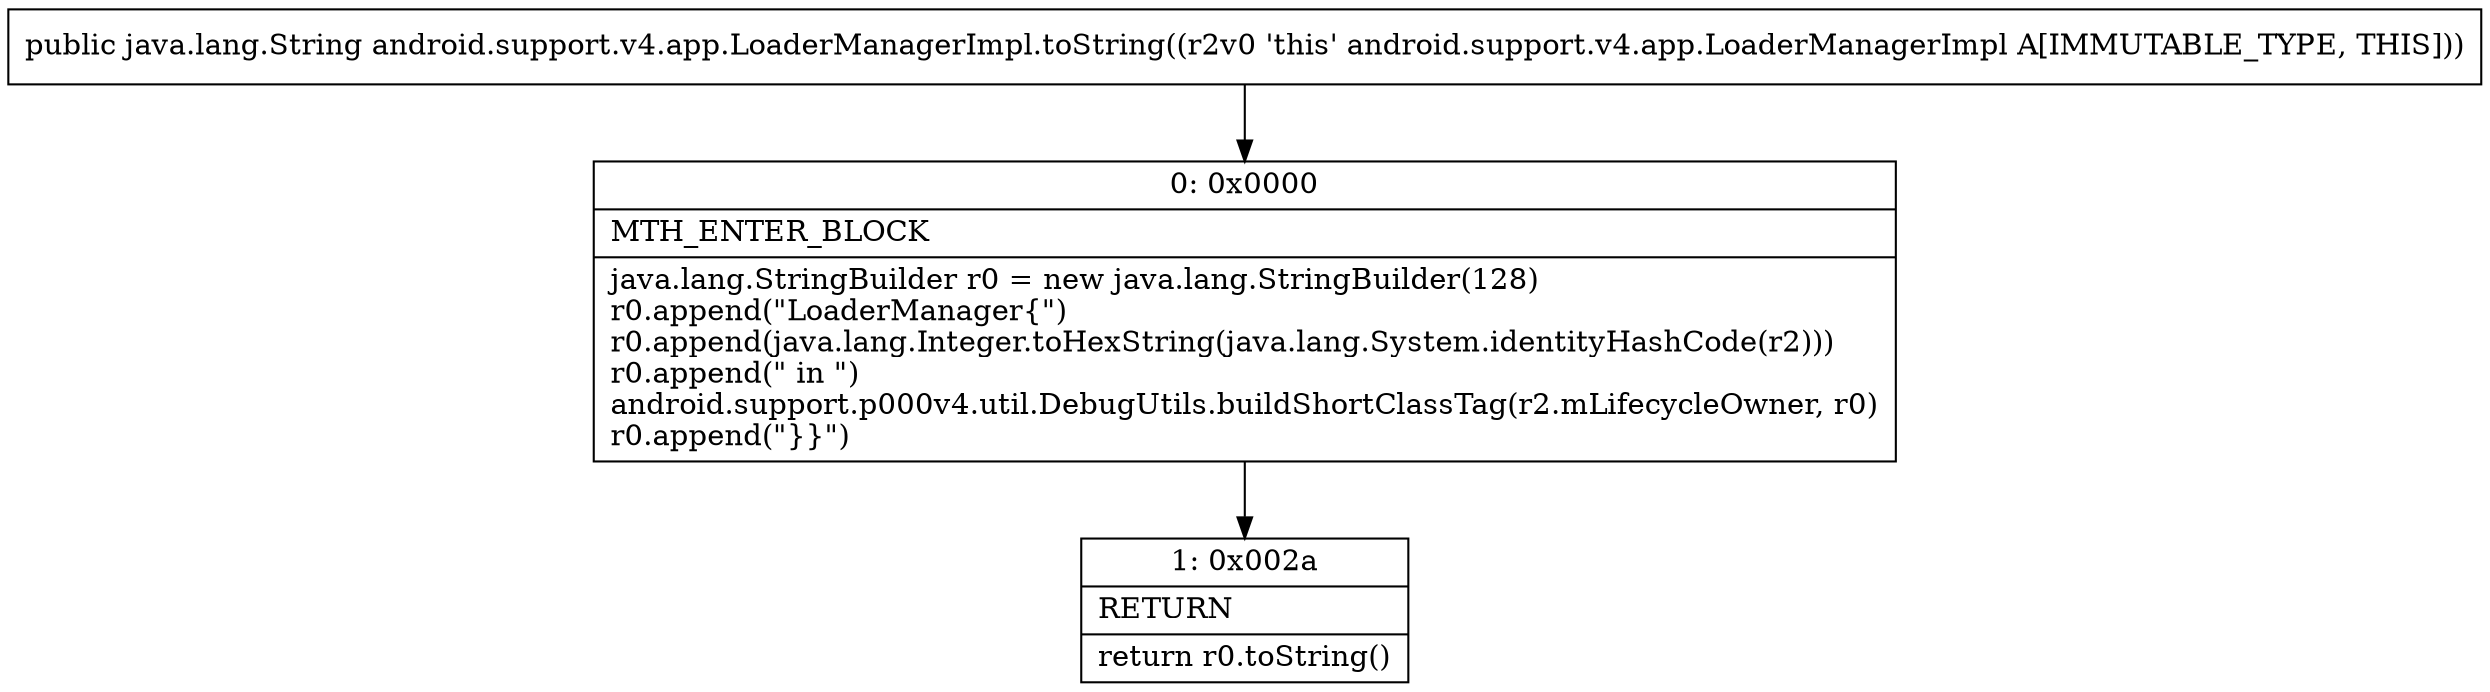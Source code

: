 digraph "CFG forandroid.support.v4.app.LoaderManagerImpl.toString()Ljava\/lang\/String;" {
Node_0 [shape=record,label="{0\:\ 0x0000|MTH_ENTER_BLOCK\l|java.lang.StringBuilder r0 = new java.lang.StringBuilder(128)\lr0.append(\"LoaderManager\{\")\lr0.append(java.lang.Integer.toHexString(java.lang.System.identityHashCode(r2)))\lr0.append(\" in \")\landroid.support.p000v4.util.DebugUtils.buildShortClassTag(r2.mLifecycleOwner, r0)\lr0.append(\"\}\}\")\l}"];
Node_1 [shape=record,label="{1\:\ 0x002a|RETURN\l|return r0.toString()\l}"];
MethodNode[shape=record,label="{public java.lang.String android.support.v4.app.LoaderManagerImpl.toString((r2v0 'this' android.support.v4.app.LoaderManagerImpl A[IMMUTABLE_TYPE, THIS])) }"];
MethodNode -> Node_0;
Node_0 -> Node_1;
}

